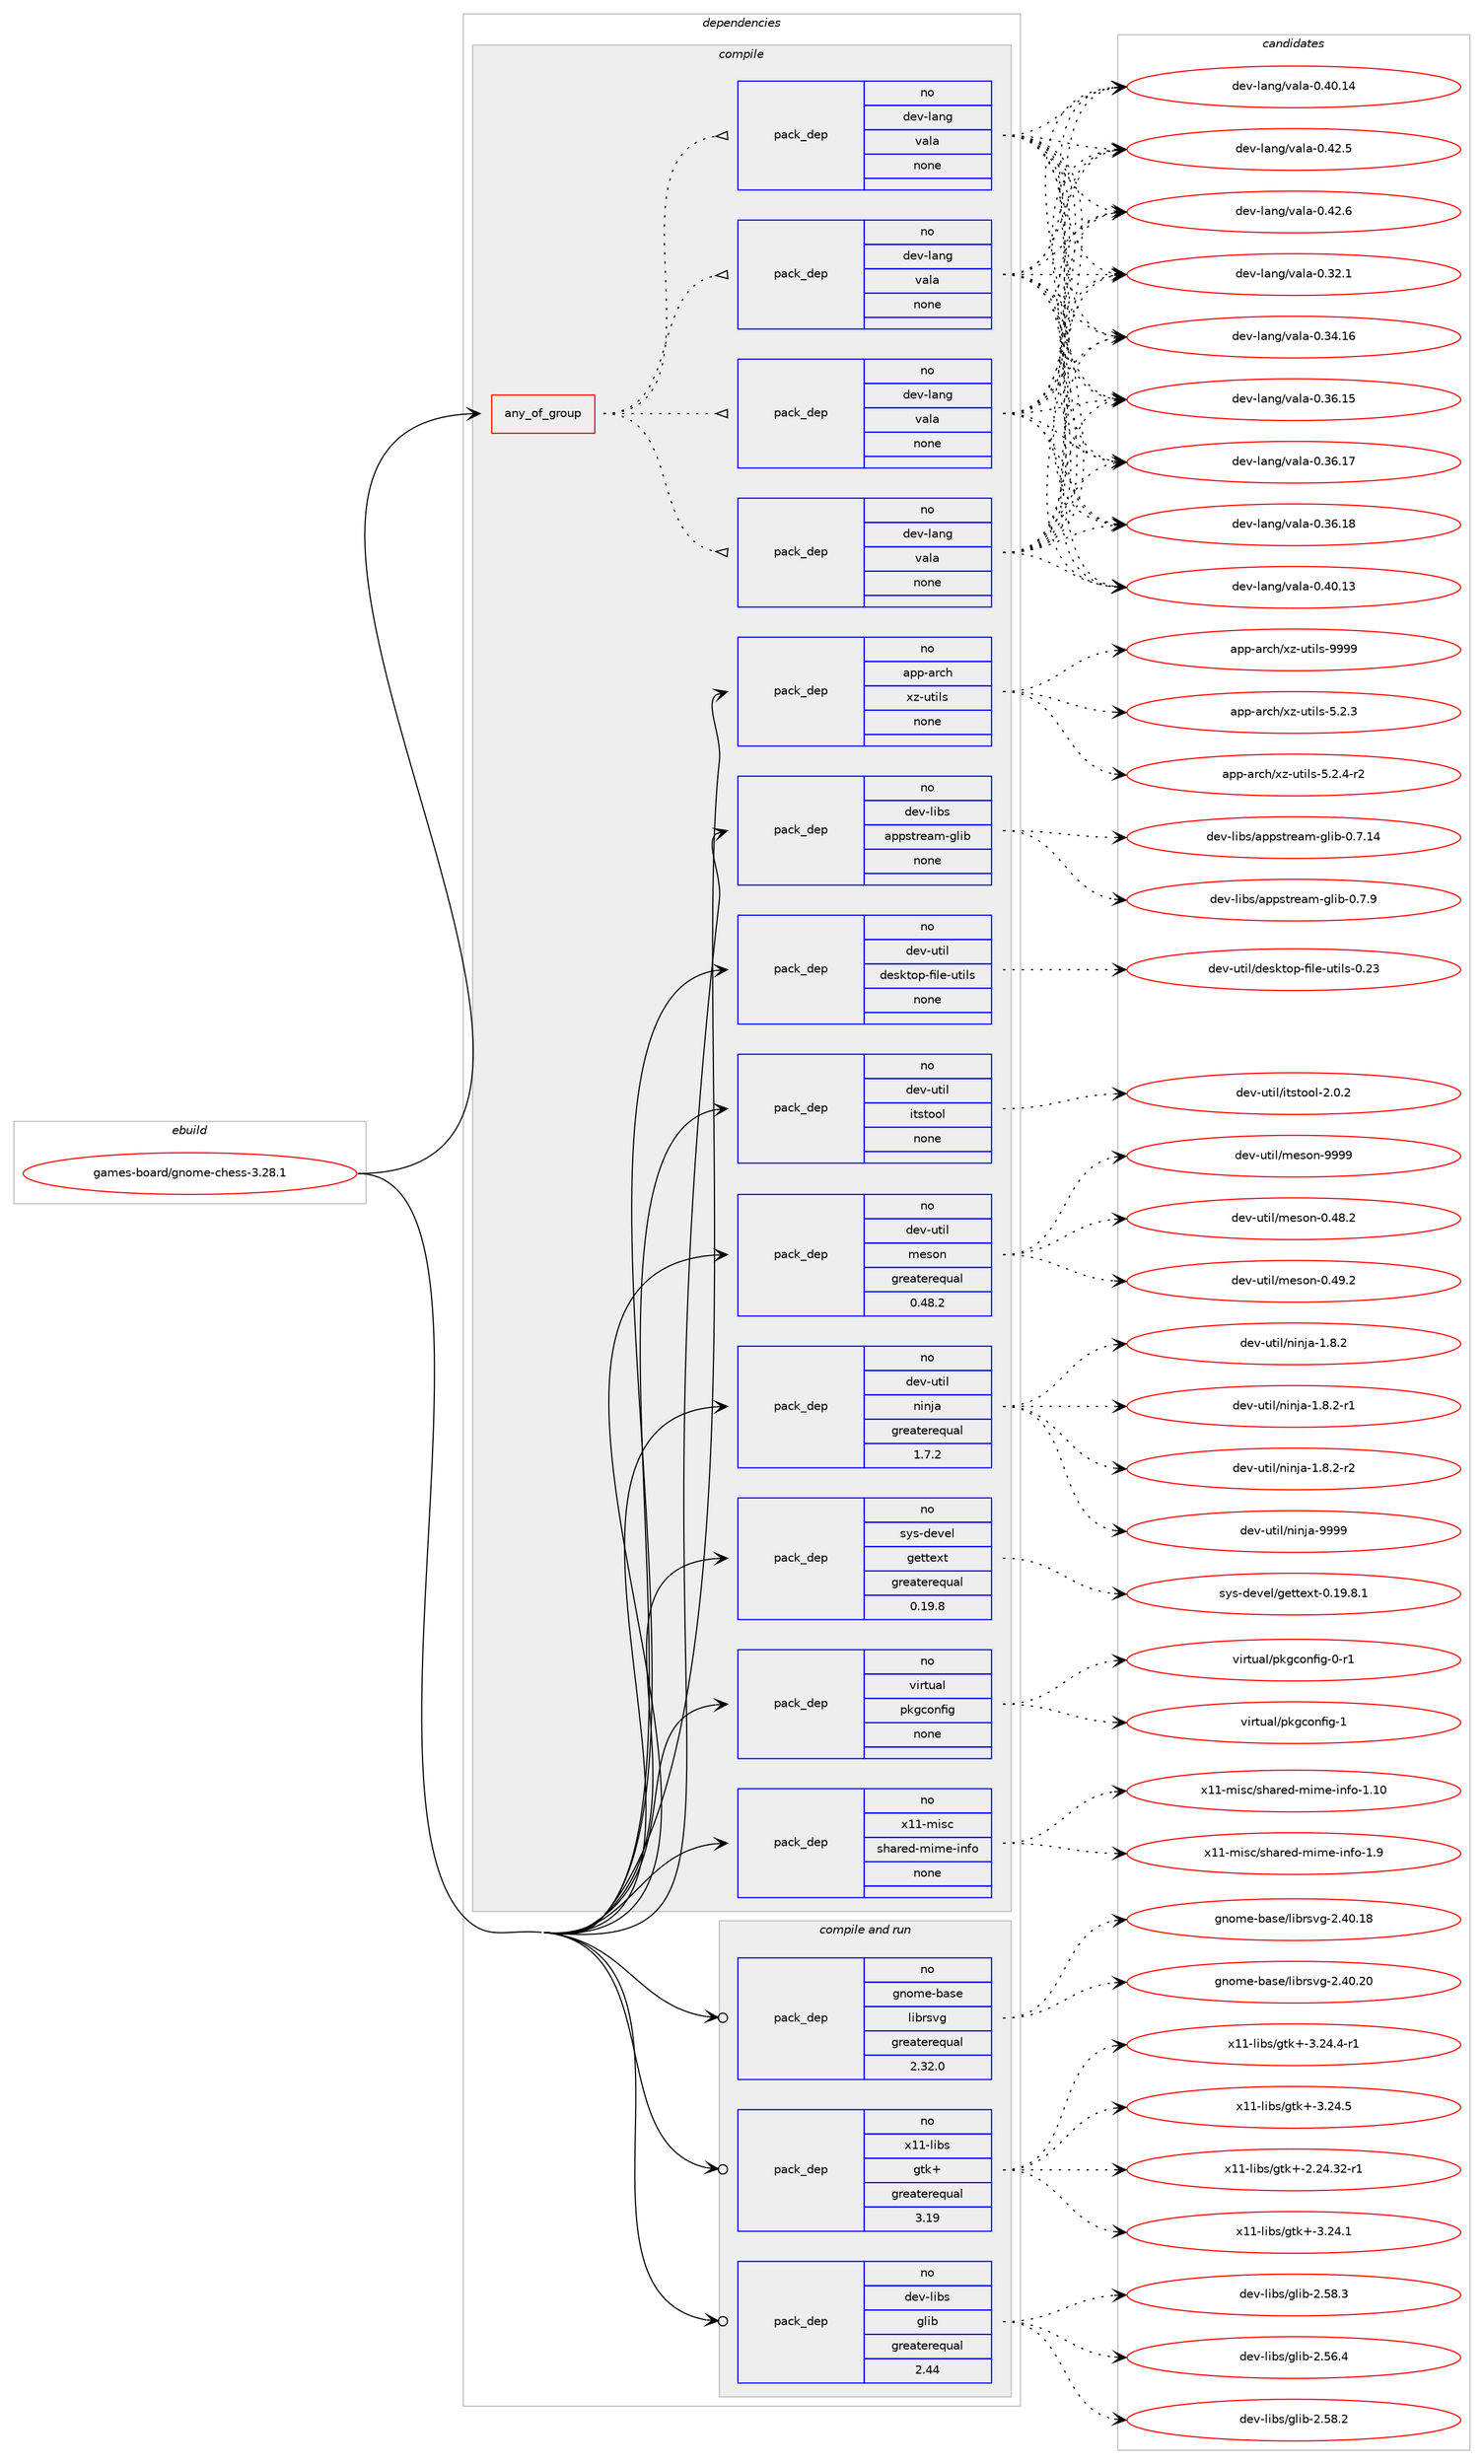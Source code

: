 digraph prolog {

# *************
# Graph options
# *************

newrank=true;
concentrate=true;
compound=true;
graph [rankdir=LR,fontname=Helvetica,fontsize=10,ranksep=1.5];#, ranksep=2.5, nodesep=0.2];
edge  [arrowhead=vee];
node  [fontname=Helvetica,fontsize=10];

# **********
# The ebuild
# **********

subgraph cluster_leftcol {
color=gray;
rank=same;
label=<<i>ebuild</i>>;
id [label="games-board/gnome-chess-3.28.1", color=red, width=4, href="../games-board/gnome-chess-3.28.1.svg"];
}

# ****************
# The dependencies
# ****************

subgraph cluster_midcol {
color=gray;
label=<<i>dependencies</i>>;
subgraph cluster_compile {
fillcolor="#eeeeee";
style=filled;
label=<<i>compile</i>>;
subgraph any23228 {
dependency1554967 [label=<<TABLE BORDER="0" CELLBORDER="1" CELLSPACING="0" CELLPADDING="4"><TR><TD CELLPADDING="10">any_of_group</TD></TR></TABLE>>, shape=none, color=red];subgraph pack1105012 {
dependency1554968 [label=<<TABLE BORDER="0" CELLBORDER="1" CELLSPACING="0" CELLPADDING="4" WIDTH="220"><TR><TD ROWSPAN="6" CELLPADDING="30">pack_dep</TD></TR><TR><TD WIDTH="110">no</TD></TR><TR><TD>dev-lang</TD></TR><TR><TD>vala</TD></TR><TR><TD>none</TD></TR><TR><TD></TD></TR></TABLE>>, shape=none, color=blue];
}
dependency1554967:e -> dependency1554968:w [weight=20,style="dotted",arrowhead="oinv"];
subgraph pack1105013 {
dependency1554969 [label=<<TABLE BORDER="0" CELLBORDER="1" CELLSPACING="0" CELLPADDING="4" WIDTH="220"><TR><TD ROWSPAN="6" CELLPADDING="30">pack_dep</TD></TR><TR><TD WIDTH="110">no</TD></TR><TR><TD>dev-lang</TD></TR><TR><TD>vala</TD></TR><TR><TD>none</TD></TR><TR><TD></TD></TR></TABLE>>, shape=none, color=blue];
}
dependency1554967:e -> dependency1554969:w [weight=20,style="dotted",arrowhead="oinv"];
subgraph pack1105014 {
dependency1554970 [label=<<TABLE BORDER="0" CELLBORDER="1" CELLSPACING="0" CELLPADDING="4" WIDTH="220"><TR><TD ROWSPAN="6" CELLPADDING="30">pack_dep</TD></TR><TR><TD WIDTH="110">no</TD></TR><TR><TD>dev-lang</TD></TR><TR><TD>vala</TD></TR><TR><TD>none</TD></TR><TR><TD></TD></TR></TABLE>>, shape=none, color=blue];
}
dependency1554967:e -> dependency1554970:w [weight=20,style="dotted",arrowhead="oinv"];
subgraph pack1105015 {
dependency1554971 [label=<<TABLE BORDER="0" CELLBORDER="1" CELLSPACING="0" CELLPADDING="4" WIDTH="220"><TR><TD ROWSPAN="6" CELLPADDING="30">pack_dep</TD></TR><TR><TD WIDTH="110">no</TD></TR><TR><TD>dev-lang</TD></TR><TR><TD>vala</TD></TR><TR><TD>none</TD></TR><TR><TD></TD></TR></TABLE>>, shape=none, color=blue];
}
dependency1554967:e -> dependency1554971:w [weight=20,style="dotted",arrowhead="oinv"];
}
id:e -> dependency1554967:w [weight=20,style="solid",arrowhead="vee"];
subgraph pack1105016 {
dependency1554972 [label=<<TABLE BORDER="0" CELLBORDER="1" CELLSPACING="0" CELLPADDING="4" WIDTH="220"><TR><TD ROWSPAN="6" CELLPADDING="30">pack_dep</TD></TR><TR><TD WIDTH="110">no</TD></TR><TR><TD>app-arch</TD></TR><TR><TD>xz-utils</TD></TR><TR><TD>none</TD></TR><TR><TD></TD></TR></TABLE>>, shape=none, color=blue];
}
id:e -> dependency1554972:w [weight=20,style="solid",arrowhead="vee"];
subgraph pack1105017 {
dependency1554973 [label=<<TABLE BORDER="0" CELLBORDER="1" CELLSPACING="0" CELLPADDING="4" WIDTH="220"><TR><TD ROWSPAN="6" CELLPADDING="30">pack_dep</TD></TR><TR><TD WIDTH="110">no</TD></TR><TR><TD>dev-libs</TD></TR><TR><TD>appstream-glib</TD></TR><TR><TD>none</TD></TR><TR><TD></TD></TR></TABLE>>, shape=none, color=blue];
}
id:e -> dependency1554973:w [weight=20,style="solid",arrowhead="vee"];
subgraph pack1105018 {
dependency1554974 [label=<<TABLE BORDER="0" CELLBORDER="1" CELLSPACING="0" CELLPADDING="4" WIDTH="220"><TR><TD ROWSPAN="6" CELLPADDING="30">pack_dep</TD></TR><TR><TD WIDTH="110">no</TD></TR><TR><TD>dev-util</TD></TR><TR><TD>desktop-file-utils</TD></TR><TR><TD>none</TD></TR><TR><TD></TD></TR></TABLE>>, shape=none, color=blue];
}
id:e -> dependency1554974:w [weight=20,style="solid",arrowhead="vee"];
subgraph pack1105019 {
dependency1554975 [label=<<TABLE BORDER="0" CELLBORDER="1" CELLSPACING="0" CELLPADDING="4" WIDTH="220"><TR><TD ROWSPAN="6" CELLPADDING="30">pack_dep</TD></TR><TR><TD WIDTH="110">no</TD></TR><TR><TD>dev-util</TD></TR><TR><TD>itstool</TD></TR><TR><TD>none</TD></TR><TR><TD></TD></TR></TABLE>>, shape=none, color=blue];
}
id:e -> dependency1554975:w [weight=20,style="solid",arrowhead="vee"];
subgraph pack1105020 {
dependency1554976 [label=<<TABLE BORDER="0" CELLBORDER="1" CELLSPACING="0" CELLPADDING="4" WIDTH="220"><TR><TD ROWSPAN="6" CELLPADDING="30">pack_dep</TD></TR><TR><TD WIDTH="110">no</TD></TR><TR><TD>dev-util</TD></TR><TR><TD>meson</TD></TR><TR><TD>greaterequal</TD></TR><TR><TD>0.48.2</TD></TR></TABLE>>, shape=none, color=blue];
}
id:e -> dependency1554976:w [weight=20,style="solid",arrowhead="vee"];
subgraph pack1105021 {
dependency1554977 [label=<<TABLE BORDER="0" CELLBORDER="1" CELLSPACING="0" CELLPADDING="4" WIDTH="220"><TR><TD ROWSPAN="6" CELLPADDING="30">pack_dep</TD></TR><TR><TD WIDTH="110">no</TD></TR><TR><TD>dev-util</TD></TR><TR><TD>ninja</TD></TR><TR><TD>greaterequal</TD></TR><TR><TD>1.7.2</TD></TR></TABLE>>, shape=none, color=blue];
}
id:e -> dependency1554977:w [weight=20,style="solid",arrowhead="vee"];
subgraph pack1105022 {
dependency1554978 [label=<<TABLE BORDER="0" CELLBORDER="1" CELLSPACING="0" CELLPADDING="4" WIDTH="220"><TR><TD ROWSPAN="6" CELLPADDING="30">pack_dep</TD></TR><TR><TD WIDTH="110">no</TD></TR><TR><TD>sys-devel</TD></TR><TR><TD>gettext</TD></TR><TR><TD>greaterequal</TD></TR><TR><TD>0.19.8</TD></TR></TABLE>>, shape=none, color=blue];
}
id:e -> dependency1554978:w [weight=20,style="solid",arrowhead="vee"];
subgraph pack1105023 {
dependency1554979 [label=<<TABLE BORDER="0" CELLBORDER="1" CELLSPACING="0" CELLPADDING="4" WIDTH="220"><TR><TD ROWSPAN="6" CELLPADDING="30">pack_dep</TD></TR><TR><TD WIDTH="110">no</TD></TR><TR><TD>virtual</TD></TR><TR><TD>pkgconfig</TD></TR><TR><TD>none</TD></TR><TR><TD></TD></TR></TABLE>>, shape=none, color=blue];
}
id:e -> dependency1554979:w [weight=20,style="solid",arrowhead="vee"];
subgraph pack1105024 {
dependency1554980 [label=<<TABLE BORDER="0" CELLBORDER="1" CELLSPACING="0" CELLPADDING="4" WIDTH="220"><TR><TD ROWSPAN="6" CELLPADDING="30">pack_dep</TD></TR><TR><TD WIDTH="110">no</TD></TR><TR><TD>x11-misc</TD></TR><TR><TD>shared-mime-info</TD></TR><TR><TD>none</TD></TR><TR><TD></TD></TR></TABLE>>, shape=none, color=blue];
}
id:e -> dependency1554980:w [weight=20,style="solid",arrowhead="vee"];
}
subgraph cluster_compileandrun {
fillcolor="#eeeeee";
style=filled;
label=<<i>compile and run</i>>;
subgraph pack1105025 {
dependency1554981 [label=<<TABLE BORDER="0" CELLBORDER="1" CELLSPACING="0" CELLPADDING="4" WIDTH="220"><TR><TD ROWSPAN="6" CELLPADDING="30">pack_dep</TD></TR><TR><TD WIDTH="110">no</TD></TR><TR><TD>dev-libs</TD></TR><TR><TD>glib</TD></TR><TR><TD>greaterequal</TD></TR><TR><TD>2.44</TD></TR></TABLE>>, shape=none, color=blue];
}
id:e -> dependency1554981:w [weight=20,style="solid",arrowhead="odotvee"];
subgraph pack1105026 {
dependency1554982 [label=<<TABLE BORDER="0" CELLBORDER="1" CELLSPACING="0" CELLPADDING="4" WIDTH="220"><TR><TD ROWSPAN="6" CELLPADDING="30">pack_dep</TD></TR><TR><TD WIDTH="110">no</TD></TR><TR><TD>gnome-base</TD></TR><TR><TD>librsvg</TD></TR><TR><TD>greaterequal</TD></TR><TR><TD>2.32.0</TD></TR></TABLE>>, shape=none, color=blue];
}
id:e -> dependency1554982:w [weight=20,style="solid",arrowhead="odotvee"];
subgraph pack1105027 {
dependency1554983 [label=<<TABLE BORDER="0" CELLBORDER="1" CELLSPACING="0" CELLPADDING="4" WIDTH="220"><TR><TD ROWSPAN="6" CELLPADDING="30">pack_dep</TD></TR><TR><TD WIDTH="110">no</TD></TR><TR><TD>x11-libs</TD></TR><TR><TD>gtk+</TD></TR><TR><TD>greaterequal</TD></TR><TR><TD>3.19</TD></TR></TABLE>>, shape=none, color=blue];
}
id:e -> dependency1554983:w [weight=20,style="solid",arrowhead="odotvee"];
}
subgraph cluster_run {
fillcolor="#eeeeee";
style=filled;
label=<<i>run</i>>;
}
}

# **************
# The candidates
# **************

subgraph cluster_choices {
rank=same;
color=gray;
label=<<i>candidates</i>>;

subgraph choice1105012 {
color=black;
nodesep=1;
choice100101118451089711010347118971089745484651504649 [label="dev-lang/vala-0.32.1", color=red, width=4,href="../dev-lang/vala-0.32.1.svg"];
choice10010111845108971101034711897108974548465152464954 [label="dev-lang/vala-0.34.16", color=red, width=4,href="../dev-lang/vala-0.34.16.svg"];
choice10010111845108971101034711897108974548465154464953 [label="dev-lang/vala-0.36.15", color=red, width=4,href="../dev-lang/vala-0.36.15.svg"];
choice10010111845108971101034711897108974548465154464955 [label="dev-lang/vala-0.36.17", color=red, width=4,href="../dev-lang/vala-0.36.17.svg"];
choice10010111845108971101034711897108974548465154464956 [label="dev-lang/vala-0.36.18", color=red, width=4,href="../dev-lang/vala-0.36.18.svg"];
choice10010111845108971101034711897108974548465248464951 [label="dev-lang/vala-0.40.13", color=red, width=4,href="../dev-lang/vala-0.40.13.svg"];
choice10010111845108971101034711897108974548465248464952 [label="dev-lang/vala-0.40.14", color=red, width=4,href="../dev-lang/vala-0.40.14.svg"];
choice100101118451089711010347118971089745484652504653 [label="dev-lang/vala-0.42.5", color=red, width=4,href="../dev-lang/vala-0.42.5.svg"];
choice100101118451089711010347118971089745484652504654 [label="dev-lang/vala-0.42.6", color=red, width=4,href="../dev-lang/vala-0.42.6.svg"];
dependency1554968:e -> choice100101118451089711010347118971089745484651504649:w [style=dotted,weight="100"];
dependency1554968:e -> choice10010111845108971101034711897108974548465152464954:w [style=dotted,weight="100"];
dependency1554968:e -> choice10010111845108971101034711897108974548465154464953:w [style=dotted,weight="100"];
dependency1554968:e -> choice10010111845108971101034711897108974548465154464955:w [style=dotted,weight="100"];
dependency1554968:e -> choice10010111845108971101034711897108974548465154464956:w [style=dotted,weight="100"];
dependency1554968:e -> choice10010111845108971101034711897108974548465248464951:w [style=dotted,weight="100"];
dependency1554968:e -> choice10010111845108971101034711897108974548465248464952:w [style=dotted,weight="100"];
dependency1554968:e -> choice100101118451089711010347118971089745484652504653:w [style=dotted,weight="100"];
dependency1554968:e -> choice100101118451089711010347118971089745484652504654:w [style=dotted,weight="100"];
}
subgraph choice1105013 {
color=black;
nodesep=1;
choice100101118451089711010347118971089745484651504649 [label="dev-lang/vala-0.32.1", color=red, width=4,href="../dev-lang/vala-0.32.1.svg"];
choice10010111845108971101034711897108974548465152464954 [label="dev-lang/vala-0.34.16", color=red, width=4,href="../dev-lang/vala-0.34.16.svg"];
choice10010111845108971101034711897108974548465154464953 [label="dev-lang/vala-0.36.15", color=red, width=4,href="../dev-lang/vala-0.36.15.svg"];
choice10010111845108971101034711897108974548465154464955 [label="dev-lang/vala-0.36.17", color=red, width=4,href="../dev-lang/vala-0.36.17.svg"];
choice10010111845108971101034711897108974548465154464956 [label="dev-lang/vala-0.36.18", color=red, width=4,href="../dev-lang/vala-0.36.18.svg"];
choice10010111845108971101034711897108974548465248464951 [label="dev-lang/vala-0.40.13", color=red, width=4,href="../dev-lang/vala-0.40.13.svg"];
choice10010111845108971101034711897108974548465248464952 [label="dev-lang/vala-0.40.14", color=red, width=4,href="../dev-lang/vala-0.40.14.svg"];
choice100101118451089711010347118971089745484652504653 [label="dev-lang/vala-0.42.5", color=red, width=4,href="../dev-lang/vala-0.42.5.svg"];
choice100101118451089711010347118971089745484652504654 [label="dev-lang/vala-0.42.6", color=red, width=4,href="../dev-lang/vala-0.42.6.svg"];
dependency1554969:e -> choice100101118451089711010347118971089745484651504649:w [style=dotted,weight="100"];
dependency1554969:e -> choice10010111845108971101034711897108974548465152464954:w [style=dotted,weight="100"];
dependency1554969:e -> choice10010111845108971101034711897108974548465154464953:w [style=dotted,weight="100"];
dependency1554969:e -> choice10010111845108971101034711897108974548465154464955:w [style=dotted,weight="100"];
dependency1554969:e -> choice10010111845108971101034711897108974548465154464956:w [style=dotted,weight="100"];
dependency1554969:e -> choice10010111845108971101034711897108974548465248464951:w [style=dotted,weight="100"];
dependency1554969:e -> choice10010111845108971101034711897108974548465248464952:w [style=dotted,weight="100"];
dependency1554969:e -> choice100101118451089711010347118971089745484652504653:w [style=dotted,weight="100"];
dependency1554969:e -> choice100101118451089711010347118971089745484652504654:w [style=dotted,weight="100"];
}
subgraph choice1105014 {
color=black;
nodesep=1;
choice100101118451089711010347118971089745484651504649 [label="dev-lang/vala-0.32.1", color=red, width=4,href="../dev-lang/vala-0.32.1.svg"];
choice10010111845108971101034711897108974548465152464954 [label="dev-lang/vala-0.34.16", color=red, width=4,href="../dev-lang/vala-0.34.16.svg"];
choice10010111845108971101034711897108974548465154464953 [label="dev-lang/vala-0.36.15", color=red, width=4,href="../dev-lang/vala-0.36.15.svg"];
choice10010111845108971101034711897108974548465154464955 [label="dev-lang/vala-0.36.17", color=red, width=4,href="../dev-lang/vala-0.36.17.svg"];
choice10010111845108971101034711897108974548465154464956 [label="dev-lang/vala-0.36.18", color=red, width=4,href="../dev-lang/vala-0.36.18.svg"];
choice10010111845108971101034711897108974548465248464951 [label="dev-lang/vala-0.40.13", color=red, width=4,href="../dev-lang/vala-0.40.13.svg"];
choice10010111845108971101034711897108974548465248464952 [label="dev-lang/vala-0.40.14", color=red, width=4,href="../dev-lang/vala-0.40.14.svg"];
choice100101118451089711010347118971089745484652504653 [label="dev-lang/vala-0.42.5", color=red, width=4,href="../dev-lang/vala-0.42.5.svg"];
choice100101118451089711010347118971089745484652504654 [label="dev-lang/vala-0.42.6", color=red, width=4,href="../dev-lang/vala-0.42.6.svg"];
dependency1554970:e -> choice100101118451089711010347118971089745484651504649:w [style=dotted,weight="100"];
dependency1554970:e -> choice10010111845108971101034711897108974548465152464954:w [style=dotted,weight="100"];
dependency1554970:e -> choice10010111845108971101034711897108974548465154464953:w [style=dotted,weight="100"];
dependency1554970:e -> choice10010111845108971101034711897108974548465154464955:w [style=dotted,weight="100"];
dependency1554970:e -> choice10010111845108971101034711897108974548465154464956:w [style=dotted,weight="100"];
dependency1554970:e -> choice10010111845108971101034711897108974548465248464951:w [style=dotted,weight="100"];
dependency1554970:e -> choice10010111845108971101034711897108974548465248464952:w [style=dotted,weight="100"];
dependency1554970:e -> choice100101118451089711010347118971089745484652504653:w [style=dotted,weight="100"];
dependency1554970:e -> choice100101118451089711010347118971089745484652504654:w [style=dotted,weight="100"];
}
subgraph choice1105015 {
color=black;
nodesep=1;
choice100101118451089711010347118971089745484651504649 [label="dev-lang/vala-0.32.1", color=red, width=4,href="../dev-lang/vala-0.32.1.svg"];
choice10010111845108971101034711897108974548465152464954 [label="dev-lang/vala-0.34.16", color=red, width=4,href="../dev-lang/vala-0.34.16.svg"];
choice10010111845108971101034711897108974548465154464953 [label="dev-lang/vala-0.36.15", color=red, width=4,href="../dev-lang/vala-0.36.15.svg"];
choice10010111845108971101034711897108974548465154464955 [label="dev-lang/vala-0.36.17", color=red, width=4,href="../dev-lang/vala-0.36.17.svg"];
choice10010111845108971101034711897108974548465154464956 [label="dev-lang/vala-0.36.18", color=red, width=4,href="../dev-lang/vala-0.36.18.svg"];
choice10010111845108971101034711897108974548465248464951 [label="dev-lang/vala-0.40.13", color=red, width=4,href="../dev-lang/vala-0.40.13.svg"];
choice10010111845108971101034711897108974548465248464952 [label="dev-lang/vala-0.40.14", color=red, width=4,href="../dev-lang/vala-0.40.14.svg"];
choice100101118451089711010347118971089745484652504653 [label="dev-lang/vala-0.42.5", color=red, width=4,href="../dev-lang/vala-0.42.5.svg"];
choice100101118451089711010347118971089745484652504654 [label="dev-lang/vala-0.42.6", color=red, width=4,href="../dev-lang/vala-0.42.6.svg"];
dependency1554971:e -> choice100101118451089711010347118971089745484651504649:w [style=dotted,weight="100"];
dependency1554971:e -> choice10010111845108971101034711897108974548465152464954:w [style=dotted,weight="100"];
dependency1554971:e -> choice10010111845108971101034711897108974548465154464953:w [style=dotted,weight="100"];
dependency1554971:e -> choice10010111845108971101034711897108974548465154464955:w [style=dotted,weight="100"];
dependency1554971:e -> choice10010111845108971101034711897108974548465154464956:w [style=dotted,weight="100"];
dependency1554971:e -> choice10010111845108971101034711897108974548465248464951:w [style=dotted,weight="100"];
dependency1554971:e -> choice10010111845108971101034711897108974548465248464952:w [style=dotted,weight="100"];
dependency1554971:e -> choice100101118451089711010347118971089745484652504653:w [style=dotted,weight="100"];
dependency1554971:e -> choice100101118451089711010347118971089745484652504654:w [style=dotted,weight="100"];
}
subgraph choice1105016 {
color=black;
nodesep=1;
choice971121124597114991044712012245117116105108115455346504651 [label="app-arch/xz-utils-5.2.3", color=red, width=4,href="../app-arch/xz-utils-5.2.3.svg"];
choice9711211245971149910447120122451171161051081154553465046524511450 [label="app-arch/xz-utils-5.2.4-r2", color=red, width=4,href="../app-arch/xz-utils-5.2.4-r2.svg"];
choice9711211245971149910447120122451171161051081154557575757 [label="app-arch/xz-utils-9999", color=red, width=4,href="../app-arch/xz-utils-9999.svg"];
dependency1554972:e -> choice971121124597114991044712012245117116105108115455346504651:w [style=dotted,weight="100"];
dependency1554972:e -> choice9711211245971149910447120122451171161051081154553465046524511450:w [style=dotted,weight="100"];
dependency1554972:e -> choice9711211245971149910447120122451171161051081154557575757:w [style=dotted,weight="100"];
}
subgraph choice1105017 {
color=black;
nodesep=1;
choice1001011184510810598115479711211211511611410197109451031081059845484655464952 [label="dev-libs/appstream-glib-0.7.14", color=red, width=4,href="../dev-libs/appstream-glib-0.7.14.svg"];
choice10010111845108105981154797112112115116114101971094510310810598454846554657 [label="dev-libs/appstream-glib-0.7.9", color=red, width=4,href="../dev-libs/appstream-glib-0.7.9.svg"];
dependency1554973:e -> choice1001011184510810598115479711211211511611410197109451031081059845484655464952:w [style=dotted,weight="100"];
dependency1554973:e -> choice10010111845108105981154797112112115116114101971094510310810598454846554657:w [style=dotted,weight="100"];
}
subgraph choice1105018 {
color=black;
nodesep=1;
choice100101118451171161051084710010111510711611111245102105108101451171161051081154548465051 [label="dev-util/desktop-file-utils-0.23", color=red, width=4,href="../dev-util/desktop-file-utils-0.23.svg"];
dependency1554974:e -> choice100101118451171161051084710010111510711611111245102105108101451171161051081154548465051:w [style=dotted,weight="100"];
}
subgraph choice1105019 {
color=black;
nodesep=1;
choice1001011184511711610510847105116115116111111108455046484650 [label="dev-util/itstool-2.0.2", color=red, width=4,href="../dev-util/itstool-2.0.2.svg"];
dependency1554975:e -> choice1001011184511711610510847105116115116111111108455046484650:w [style=dotted,weight="100"];
}
subgraph choice1105020 {
color=black;
nodesep=1;
choice100101118451171161051084710910111511111045484652564650 [label="dev-util/meson-0.48.2", color=red, width=4,href="../dev-util/meson-0.48.2.svg"];
choice100101118451171161051084710910111511111045484652574650 [label="dev-util/meson-0.49.2", color=red, width=4,href="../dev-util/meson-0.49.2.svg"];
choice10010111845117116105108471091011151111104557575757 [label="dev-util/meson-9999", color=red, width=4,href="../dev-util/meson-9999.svg"];
dependency1554976:e -> choice100101118451171161051084710910111511111045484652564650:w [style=dotted,weight="100"];
dependency1554976:e -> choice100101118451171161051084710910111511111045484652574650:w [style=dotted,weight="100"];
dependency1554976:e -> choice10010111845117116105108471091011151111104557575757:w [style=dotted,weight="100"];
}
subgraph choice1105021 {
color=black;
nodesep=1;
choice100101118451171161051084711010511010697454946564650 [label="dev-util/ninja-1.8.2", color=red, width=4,href="../dev-util/ninja-1.8.2.svg"];
choice1001011184511711610510847110105110106974549465646504511449 [label="dev-util/ninja-1.8.2-r1", color=red, width=4,href="../dev-util/ninja-1.8.2-r1.svg"];
choice1001011184511711610510847110105110106974549465646504511450 [label="dev-util/ninja-1.8.2-r2", color=red, width=4,href="../dev-util/ninja-1.8.2-r2.svg"];
choice1001011184511711610510847110105110106974557575757 [label="dev-util/ninja-9999", color=red, width=4,href="../dev-util/ninja-9999.svg"];
dependency1554977:e -> choice100101118451171161051084711010511010697454946564650:w [style=dotted,weight="100"];
dependency1554977:e -> choice1001011184511711610510847110105110106974549465646504511449:w [style=dotted,weight="100"];
dependency1554977:e -> choice1001011184511711610510847110105110106974549465646504511450:w [style=dotted,weight="100"];
dependency1554977:e -> choice1001011184511711610510847110105110106974557575757:w [style=dotted,weight="100"];
}
subgraph choice1105022 {
color=black;
nodesep=1;
choice1151211154510010111810110847103101116116101120116454846495746564649 [label="sys-devel/gettext-0.19.8.1", color=red, width=4,href="../sys-devel/gettext-0.19.8.1.svg"];
dependency1554978:e -> choice1151211154510010111810110847103101116116101120116454846495746564649:w [style=dotted,weight="100"];
}
subgraph choice1105023 {
color=black;
nodesep=1;
choice11810511411611797108471121071039911111010210510345484511449 [label="virtual/pkgconfig-0-r1", color=red, width=4,href="../virtual/pkgconfig-0-r1.svg"];
choice1181051141161179710847112107103991111101021051034549 [label="virtual/pkgconfig-1", color=red, width=4,href="../virtual/pkgconfig-1.svg"];
dependency1554979:e -> choice11810511411611797108471121071039911111010210510345484511449:w [style=dotted,weight="100"];
dependency1554979:e -> choice1181051141161179710847112107103991111101021051034549:w [style=dotted,weight="100"];
}
subgraph choice1105024 {
color=black;
nodesep=1;
choice12049494510910511599471151049711410110045109105109101451051101021114549464948 [label="x11-misc/shared-mime-info-1.10", color=red, width=4,href="../x11-misc/shared-mime-info-1.10.svg"];
choice120494945109105115994711510497114101100451091051091014510511010211145494657 [label="x11-misc/shared-mime-info-1.9", color=red, width=4,href="../x11-misc/shared-mime-info-1.9.svg"];
dependency1554980:e -> choice12049494510910511599471151049711410110045109105109101451051101021114549464948:w [style=dotted,weight="100"];
dependency1554980:e -> choice120494945109105115994711510497114101100451091051091014510511010211145494657:w [style=dotted,weight="100"];
}
subgraph choice1105025 {
color=black;
nodesep=1;
choice1001011184510810598115471031081059845504653544652 [label="dev-libs/glib-2.56.4", color=red, width=4,href="../dev-libs/glib-2.56.4.svg"];
choice1001011184510810598115471031081059845504653564650 [label="dev-libs/glib-2.58.2", color=red, width=4,href="../dev-libs/glib-2.58.2.svg"];
choice1001011184510810598115471031081059845504653564651 [label="dev-libs/glib-2.58.3", color=red, width=4,href="../dev-libs/glib-2.58.3.svg"];
dependency1554981:e -> choice1001011184510810598115471031081059845504653544652:w [style=dotted,weight="100"];
dependency1554981:e -> choice1001011184510810598115471031081059845504653564650:w [style=dotted,weight="100"];
dependency1554981:e -> choice1001011184510810598115471031081059845504653564651:w [style=dotted,weight="100"];
}
subgraph choice1105026 {
color=black;
nodesep=1;
choice10311011110910145989711510147108105981141151181034550465248464956 [label="gnome-base/librsvg-2.40.18", color=red, width=4,href="../gnome-base/librsvg-2.40.18.svg"];
choice10311011110910145989711510147108105981141151181034550465248465048 [label="gnome-base/librsvg-2.40.20", color=red, width=4,href="../gnome-base/librsvg-2.40.20.svg"];
dependency1554982:e -> choice10311011110910145989711510147108105981141151181034550465248464956:w [style=dotted,weight="100"];
dependency1554982:e -> choice10311011110910145989711510147108105981141151181034550465248465048:w [style=dotted,weight="100"];
}
subgraph choice1105027 {
color=black;
nodesep=1;
choice12049494510810598115471031161074345504650524651504511449 [label="x11-libs/gtk+-2.24.32-r1", color=red, width=4,href="../x11-libs/gtk+-2.24.32-r1.svg"];
choice12049494510810598115471031161074345514650524649 [label="x11-libs/gtk+-3.24.1", color=red, width=4,href="../x11-libs/gtk+-3.24.1.svg"];
choice120494945108105981154710311610743455146505246524511449 [label="x11-libs/gtk+-3.24.4-r1", color=red, width=4,href="../x11-libs/gtk+-3.24.4-r1.svg"];
choice12049494510810598115471031161074345514650524653 [label="x11-libs/gtk+-3.24.5", color=red, width=4,href="../x11-libs/gtk+-3.24.5.svg"];
dependency1554983:e -> choice12049494510810598115471031161074345504650524651504511449:w [style=dotted,weight="100"];
dependency1554983:e -> choice12049494510810598115471031161074345514650524649:w [style=dotted,weight="100"];
dependency1554983:e -> choice120494945108105981154710311610743455146505246524511449:w [style=dotted,weight="100"];
dependency1554983:e -> choice12049494510810598115471031161074345514650524653:w [style=dotted,weight="100"];
}
}

}
